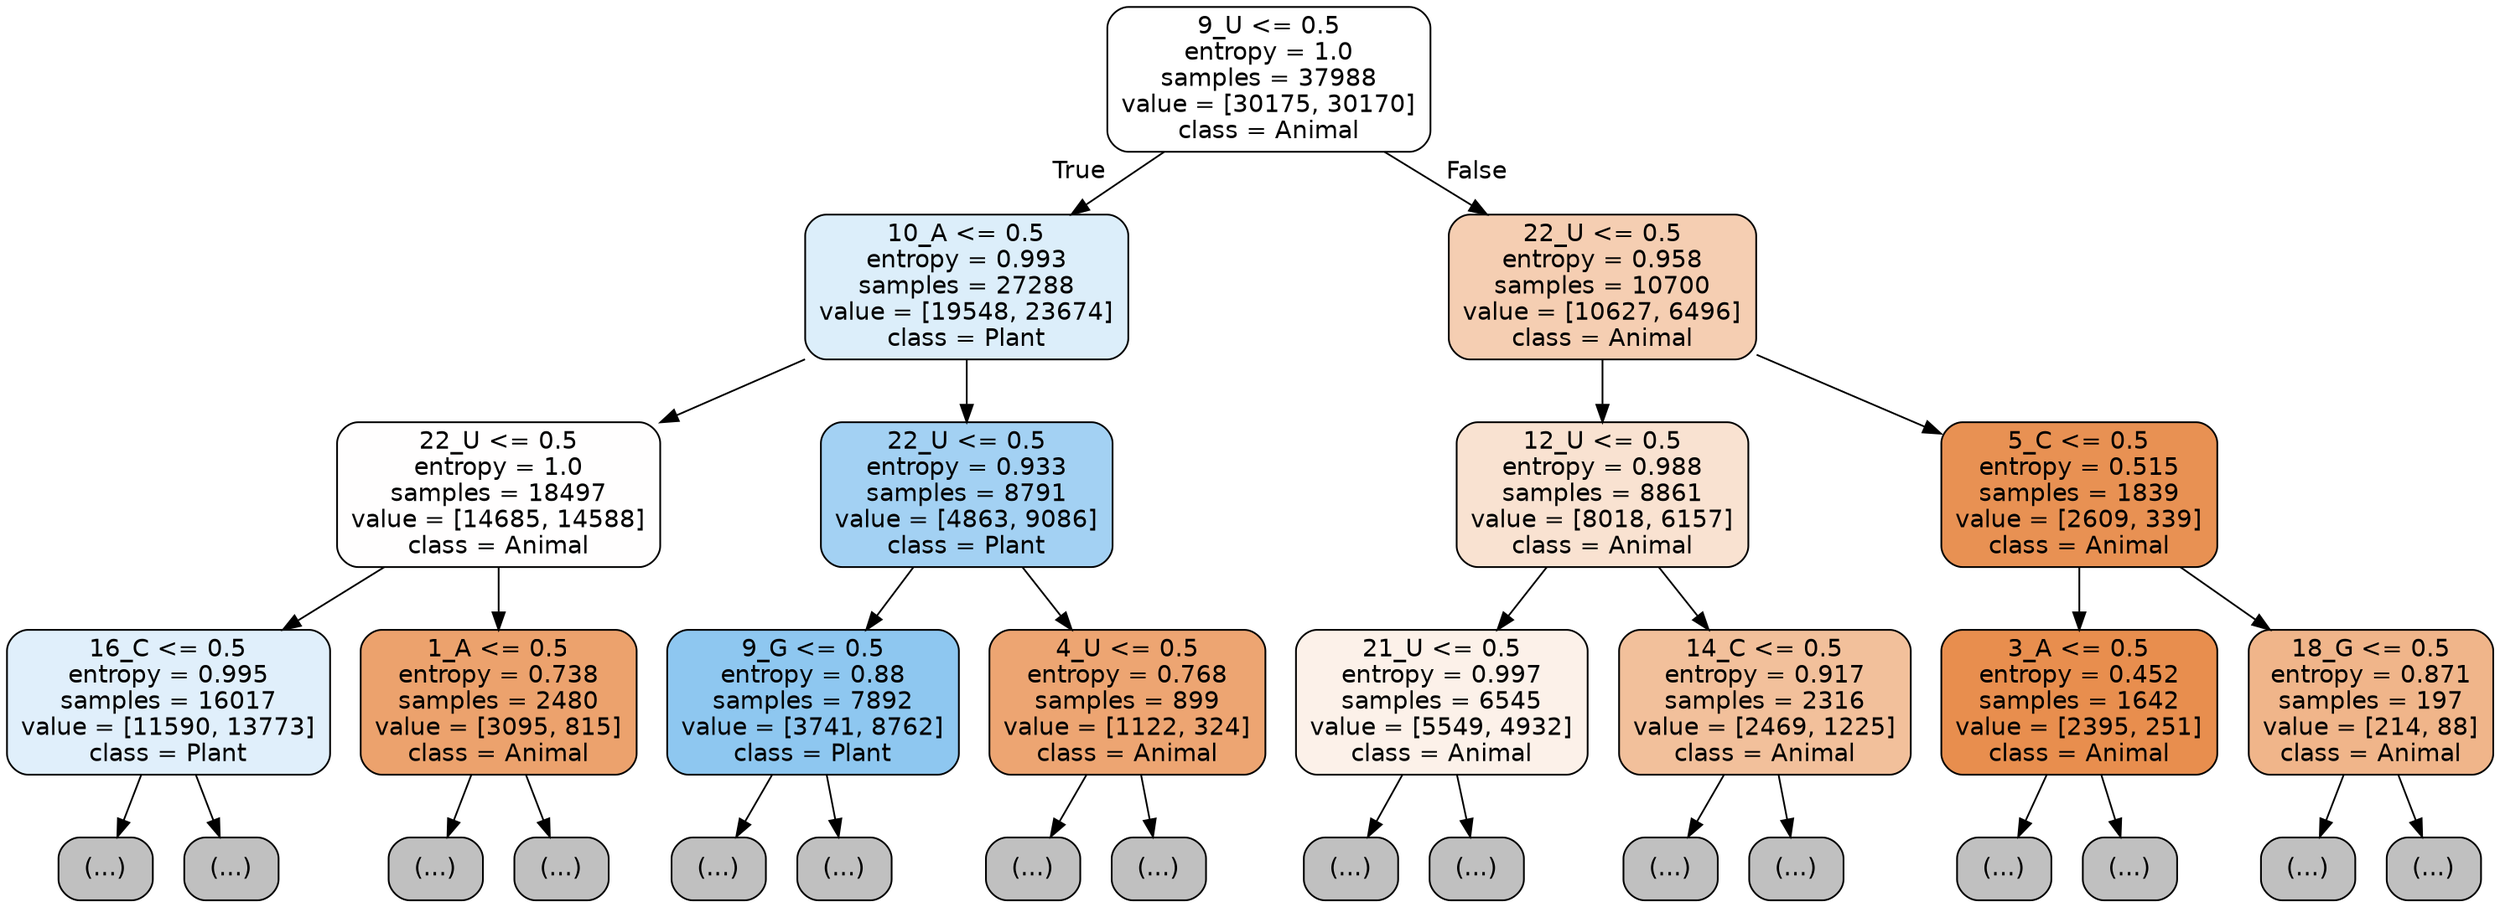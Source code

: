 digraph Tree {
node [shape=box, style="filled, rounded", color="black", fontname="helvetica"] ;
edge [fontname="helvetica"] ;
0 [label="9_U <= 0.5\nentropy = 1.0\nsamples = 37988\nvalue = [30175, 30170]\nclass = Animal", fillcolor="#ffffff"] ;
1 [label="10_A <= 0.5\nentropy = 0.993\nsamples = 27288\nvalue = [19548, 23674]\nclass = Plant", fillcolor="#dceefa"] ;
0 -> 1 [labeldistance=2.5, labelangle=45, headlabel="True"] ;
2 [label="22_U <= 0.5\nentropy = 1.0\nsamples = 18497\nvalue = [14685, 14588]\nclass = Animal", fillcolor="#fffefe"] ;
1 -> 2 ;
3 [label="16_C <= 0.5\nentropy = 0.995\nsamples = 16017\nvalue = [11590, 13773]\nclass = Plant", fillcolor="#e0effb"] ;
2 -> 3 ;
4 [label="(...)", fillcolor="#C0C0C0"] ;
3 -> 4 ;
5973 [label="(...)", fillcolor="#C0C0C0"] ;
3 -> 5973 ;
7742 [label="1_A <= 0.5\nentropy = 0.738\nsamples = 2480\nvalue = [3095, 815]\nclass = Animal", fillcolor="#eca26d"] ;
2 -> 7742 ;
7743 [label="(...)", fillcolor="#C0C0C0"] ;
7742 -> 7743 ;
8602 [label="(...)", fillcolor="#C0C0C0"] ;
7742 -> 8602 ;
8799 [label="22_U <= 0.5\nentropy = 0.933\nsamples = 8791\nvalue = [4863, 9086]\nclass = Plant", fillcolor="#a3d1f3"] ;
1 -> 8799 ;
8800 [label="9_G <= 0.5\nentropy = 0.88\nsamples = 7892\nvalue = [3741, 8762]\nclass = Plant", fillcolor="#8ec7f0"] ;
8799 -> 8800 ;
8801 [label="(...)", fillcolor="#C0C0C0"] ;
8800 -> 8801 ;
10612 [label="(...)", fillcolor="#C0C0C0"] ;
8800 -> 10612 ;
11641 [label="4_U <= 0.5\nentropy = 0.768\nsamples = 899\nvalue = [1122, 324]\nclass = Animal", fillcolor="#eda572"] ;
8799 -> 11641 ;
11642 [label="(...)", fillcolor="#C0C0C0"] ;
11641 -> 11642 ;
11971 [label="(...)", fillcolor="#C0C0C0"] ;
11641 -> 11971 ;
12048 [label="22_U <= 0.5\nentropy = 0.958\nsamples = 10700\nvalue = [10627, 6496]\nclass = Animal", fillcolor="#f5ceb2"] ;
0 -> 12048 [labeldistance=2.5, labelangle=-45, headlabel="False"] ;
12049 [label="12_U <= 0.5\nentropy = 0.988\nsamples = 8861\nvalue = [8018, 6157]\nclass = Animal", fillcolor="#f9e2d1"] ;
12048 -> 12049 ;
12050 [label="21_U <= 0.5\nentropy = 0.997\nsamples = 6545\nvalue = [5549, 4932]\nclass = Animal", fillcolor="#fcf1e9"] ;
12049 -> 12050 ;
12051 [label="(...)", fillcolor="#C0C0C0"] ;
12050 -> 12051 ;
14568 [label="(...)", fillcolor="#C0C0C0"] ;
12050 -> 14568 ;
15187 [label="14_C <= 0.5\nentropy = 0.917\nsamples = 2316\nvalue = [2469, 1225]\nclass = Animal", fillcolor="#f2c09b"] ;
12049 -> 15187 ;
15188 [label="(...)", fillcolor="#C0C0C0"] ;
15187 -> 15188 ;
16155 [label="(...)", fillcolor="#C0C0C0"] ;
15187 -> 16155 ;
16426 [label="5_C <= 0.5\nentropy = 0.515\nsamples = 1839\nvalue = [2609, 339]\nclass = Animal", fillcolor="#e89153"] ;
12048 -> 16426 ;
16427 [label="3_A <= 0.5\nentropy = 0.452\nsamples = 1642\nvalue = [2395, 251]\nclass = Animal", fillcolor="#e88e4e"] ;
16426 -> 16427 ;
16428 [label="(...)", fillcolor="#C0C0C0"] ;
16427 -> 16428 ;
16703 [label="(...)", fillcolor="#C0C0C0"] ;
16427 -> 16703 ;
16818 [label="18_G <= 0.5\nentropy = 0.871\nsamples = 197\nvalue = [214, 88]\nclass = Animal", fillcolor="#f0b58a"] ;
16426 -> 16818 ;
16819 [label="(...)", fillcolor="#C0C0C0"] ;
16818 -> 16819 ;
16918 [label="(...)", fillcolor="#C0C0C0"] ;
16818 -> 16918 ;
}